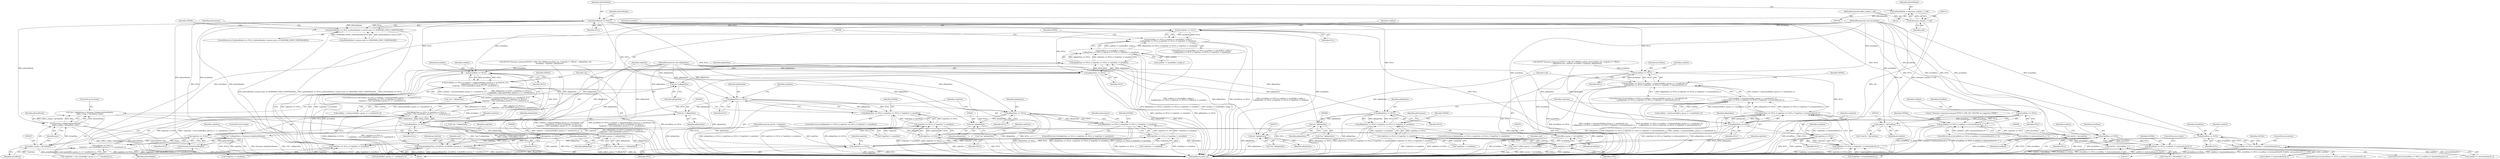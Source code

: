 digraph "0_Android_f490fc335772a9b14e78997486f4a572b0594c04@pointer" {
"1000109" [label="(Call,*pDwmModule = (downmix_module_t *) self)"];
"1000111" [label="(Call,(downmix_module_t *) self)"];
"1000101" [label="(MethodParameterIn,effect_handle_t self)"];
"1000117" [label="(Call,pDwmModule == NULL)"];
"1000116" [label="(Call,pDwmModule == NULL || pDwmModule->context.state == DOWNMIX_STATE_UNINITIALIZED)"];
"1000145" [label="(Call,pReplyData == NULL)"];
"1000144" [label="(Call,pReplyData == NULL || replySize == NULL || *replySize != sizeof(int))"];
"1000149" [label="(Call,replySize == NULL)"];
"1000148" [label="(Call,replySize == NULL || *replySize != sizeof(int))"];
"1000163" [label="(Call,(int *) pReplyData)"];
"1000166" [label="(Call,Downmix_Init(pDwmModule))"];
"1000161" [label="(Call,*(int *) pReplyData = Downmix_Init(pDwmModule))"];
"1000172" [label="(Call,pCmdData == NULL)"];
"1000171" [label="(Call,pCmdData == NULL || cmdSize != sizeof(effect_config_t)\n || pReplyData == NULL || replySize == NULL || *replySize != sizeof(int))"];
"1000181" [label="(Call,pReplyData == NULL)"];
"1000180" [label="(Call,pReplyData == NULL || replySize == NULL || *replySize != sizeof(int))"];
"1000175" [label="(Call,cmdSize != sizeof(effect_config_t)\n || pReplyData == NULL || replySize == NULL || *replySize != sizeof(int))"];
"1000185" [label="(Call,replySize == NULL)"];
"1000184" [label="(Call,replySize == NULL || *replySize != sizeof(int))"];
"1000199" [label="(Call,(int *) pReplyData)"];
"1000204" [label="(Call,(effect_config_t *)pCmdData)"];
"1000202" [label="(Call,Downmix_Configure(pDwmModule,\n (effect_config_t *)pCmdData, false))"];
"1000197" [label="(Call,*(int *) pReplyData = Downmix_Configure(pDwmModule,\n (effect_config_t *)pCmdData, false))"];
"1000223" [label="(Call,pCmdData == NULL)"];
"1000222" [label="(Call,pCmdData == NULL || cmdSize < (int)(sizeof(effect_param_t) + sizeof(int32_t)) ||\n                pReplyData == NULL || replySize == NULL ||\n *replySize < (int) sizeof(effect_param_t) + 2 * sizeof(int32_t))"];
"1000237" [label="(Call,pReplyData == NULL)"];
"1000236" [label="(Call,pReplyData == NULL || replySize == NULL ||\n *replySize < (int) sizeof(effect_param_t) + 2 * sizeof(int32_t))"];
"1000226" [label="(Call,cmdSize < (int)(sizeof(effect_param_t) + sizeof(int32_t)) ||\n                pReplyData == NULL || replySize == NULL ||\n *replySize < (int) sizeof(effect_param_t) + 2 * sizeof(int32_t))"];
"1000241" [label="(Call,replySize == NULL)"];
"1000240" [label="(Call,replySize == NULL ||\n *replySize < (int) sizeof(effect_param_t) + 2 * sizeof(int32_t))"];
"1000263" [label="(Call,(effect_param_t *) pReplyData)"];
"1000261" [label="(Call,*rep = (effect_param_t *) pReplyData)"];
"1000266" [label="(Call,memcpy(pReplyData, pCmdData, sizeof(effect_param_t) + sizeof(int32_t)))"];
"1000319" [label="(Call,pCmdData == NULL)"];
"1000318" [label="(Call,pCmdData == NULL || (cmdSize < (int)(sizeof(effect_param_t) + sizeof(int32_t)))\n || pReplyData == NULL || replySize == NULL || *replySize != (int)sizeof(int32_t))"];
"1000333" [label="(Call,pReplyData == NULL)"];
"1000332" [label="(Call,pReplyData == NULL || replySize == NULL || *replySize != (int)sizeof(int32_t))"];
"1000322" [label="(Call,(cmdSize < (int)(sizeof(effect_param_t) + sizeof(int32_t)))\n || pReplyData == NULL || replySize == NULL || *replySize != (int)sizeof(int32_t))"];
"1000337" [label="(Call,replySize == NULL)"];
"1000336" [label="(Call,replySize == NULL || *replySize != (int)sizeof(int32_t))"];
"1000373" [label="(Call,(int *)pReplyData)"];
"1000354" [label="(Call,(effect_param_t *) pCmdData)"];
"1000352" [label="(Call,*cmd = (effect_param_t *) pCmdData)"];
"1000405" [label="(Call,pReplyData == NULL)"];
"1000404" [label="(Call,pReplyData == NULL || replySize == NULL || *replySize != sizeof(int))"];
"1000409" [label="(Call,replySize == NULL)"];
"1000408" [label="(Call,replySize == NULL || *replySize != sizeof(int))"];
"1000440" [label="(Call,(int *)pReplyData)"];
"1000448" [label="(Call,pReplyData == NULL)"];
"1000447" [label="(Call,pReplyData == NULL || replySize == NULL || *replySize != sizeof(int))"];
"1000452" [label="(Call,replySize == NULL)"];
"1000451" [label="(Call,replySize == NULL || *replySize != sizeof(int))"];
"1000483" [label="(Call,(int *)pReplyData)"];
"1000491" [label="(Call,pCmdData == NULL)"];
"1000490" [label="(Call,pCmdData == NULL || cmdSize != (int)sizeof(uint32_t))"];
"1000509" [label="(Call,pCmdData == NULL)"];
"1000508" [label="(Call,pCmdData == NULL || cmdSize != (int)sizeof(uint32_t) * 2)"];
"1000533" [label="(Call,(uint32_t *)pCmdData)"];
"1000547" [label="(Call,(uint32_t *)pCmdData)"];
"1000546" [label="(Call,(uint32_t *)pCmdData + 1)"];
"1000562" [label="(Call,pCmdData == NULL)"];
"1000561" [label="(Call,pCmdData == NULL || cmdSize != (int)sizeof(uint32_t))"];
"1000334" [label="(Identifier,pReplyData)"];
"1000457" [label="(Identifier,replySize)"];
"1000246" [label="(Identifier,replySize)"];
"1000336" [label="(Call,replySize == NULL || *replySize != (int)sizeof(int32_t))"];
"1000119" [label="(Identifier,NULL)"];
"1000243" [label="(Identifier,NULL)"];
"1000454" [label="(Identifier,NULL)"];
"1000585" [label="(MethodReturn,static int)"];
"1000202" [label="(Call,Downmix_Configure(pDwmModule,\n (effect_config_t *)pCmdData, false))"];
"1000339" [label="(Identifier,NULL)"];
"1000160" [label="(Identifier,EINVAL)"];
"1000208" [label="(ControlStructure,break;)"];
"1000105" [label="(MethodParameterIn,uint32_t *replySize)"];
"1000533" [label="(Call,(uint32_t *)pCmdData)"];
"1000132" [label="(Identifier,pDownmixer)"];
"1000333" [label="(Call,pReplyData == NULL)"];
"1000167" [label="(Identifier,pDwmModule)"];
"1000201" [label="(Identifier,pReplyData)"];
"1000224" [label="(Identifier,pCmdData)"];
"1000263" [label="(Call,(effect_param_t *) pReplyData)"];
"1000324" [label="(Identifier,cmdSize)"];
"1000453" [label="(Identifier,replySize)"];
"1000448" [label="(Call,pReplyData == NULL)"];
"1000404" [label="(Call,pReplyData == NULL || replySize == NULL || *replySize != sizeof(int))"];
"1000174" [label="(Identifier,NULL)"];
"1000575" [label="(ControlStructure,break;)"];
"1000485" [label="(Identifier,pReplyData)"];
"1000332" [label="(Call,pReplyData == NULL || replySize == NULL || *replySize != (int)sizeof(int32_t))"];
"1000107" [label="(Block,)"];
"1000177" [label="(Identifier,cmdSize)"];
"1000225" [label="(Identifier,NULL)"];
"1000493" [label="(Identifier,NULL)"];
"1000342" [label="(Identifier,replySize)"];
"1000483" [label="(Call,(int *)pReplyData)"];
"1000338" [label="(Identifier,replySize)"];
"1000489" [label="(ControlStructure,if (pCmdData == NULL || cmdSize != (int)sizeof(uint32_t)))"];
"1000148" [label="(Call,replySize == NULL || *replySize != sizeof(int))"];
"1000154" [label="(Identifier,replySize)"];
"1000151" [label="(Identifier,NULL)"];
"1000491" [label="(Call,pCmdData == NULL)"];
"1000322" [label="(Call,(cmdSize < (int)(sizeof(effect_param_t) + sizeof(int32_t)))\n || pReplyData == NULL || replySize == NULL || *replySize != (int)sizeof(int32_t))"];
"1000269" [label="(Call,sizeof(effect_param_t) + sizeof(int32_t))"];
"1000118" [label="(Identifier,pDwmModule)"];
"1000149" [label="(Call,replySize == NULL)"];
"1000317" [label="(ControlStructure,if (pCmdData == NULL || (cmdSize < (int)(sizeof(effect_param_t) + sizeof(int32_t)))\n || pReplyData == NULL || replySize == NULL || *replySize != (int)sizeof(int32_t)))"];
"1000545" [label="(Call,*((uint32_t *)pCmdData + 1))"];
"1000172" [label="(Call,pCmdData == NULL)"];
"1000451" [label="(Call,replySize == NULL || *replySize != sizeof(int))"];
"1000467" [label="(Identifier,pDownmixer)"];
"1000120" [label="(Call,pDwmModule->context.state == DOWNMIX_STATE_UNINITIALIZED)"];
"1000115" [label="(ControlStructure,if (pDwmModule == NULL || pDwmModule->context.state == DOWNMIX_STATE_UNINITIALIZED))"];
"1000276" [label="(Identifier,rep)"];
"1000173" [label="(Identifier,pCmdData)"];
"1000450" [label="(Identifier,NULL)"];
"1000206" [label="(Identifier,pCmdData)"];
"1000226" [label="(Call,cmdSize < (int)(sizeof(effect_param_t) + sizeof(int32_t)) ||\n                pReplyData == NULL || replySize == NULL ||\n *replySize < (int) sizeof(effect_param_t) + 2 * sizeof(int32_t))"];
"1000186" [label="(Identifier,replySize)"];
"1000176" [label="(Call,cmdSize != sizeof(effect_config_t))"];
"1000110" [label="(Identifier,pDwmModule)"];
"1000352" [label="(Call,*cmd = (effect_param_t *) pCmdData)"];
"1000166" [label="(Call,Downmix_Init(pDwmModule))"];
"1000123" [label="(Identifier,pDwmModule)"];
"1000354" [label="(Call,(effect_param_t *) pCmdData)"];
"1000116" [label="(Call,pDwmModule == NULL || pDwmModule->context.state == DOWNMIX_STATE_UNINITIALIZED)"];
"1000549" [label="(Identifier,pCmdData)"];
"1000184" [label="(Call,replySize == NULL || *replySize != sizeof(int))"];
"1000507" [label="(ControlStructure,if (pCmdData == NULL || cmdSize != (int)sizeof(uint32_t) * 2))"];
"1000547" [label="(Call,(uint32_t *)pCmdData)"];
"1000109" [label="(Call,*pDwmModule = (downmix_module_t *) self)"];
"1000259" [label="(Identifier,EINVAL)"];
"1000318" [label="(Call,pCmdData == NULL || (cmdSize < (int)(sizeof(effect_param_t) + sizeof(int32_t)))\n || pReplyData == NULL || replySize == NULL || *replySize != (int)sizeof(int32_t))"];
"1000513" [label="(Identifier,cmdSize)"];
"1000197" [label="(Call,*(int *) pReplyData = Downmix_Configure(pDwmModule,\n (effect_config_t *)pCmdData, false))"];
"1000439" [label="(Call,*(int *)pReplyData)"];
"1000353" [label="(Identifier,cmd)"];
"1000335" [label="(Identifier,NULL)"];
"1000350" [label="(Identifier,EINVAL)"];
"1000183" [label="(Identifier,NULL)"];
"1000267" [label="(Identifier,pReplyData)"];
"1000130" [label="(Identifier,EINVAL)"];
"1000111" [label="(Call,(downmix_module_t *) self)"];
"1000113" [label="(Identifier,self)"];
"1000440" [label="(Call,(int *)pReplyData)"];
"1000310" [label="(Call,ALOGV(\"Downmix_Command EFFECT_CMD_SET_PARAM cmdSize %d pCmdData %p, *replySize %\" PRIu32\n \", pReplyData %p\", cmdSize, pCmdData, *replySize, pReplyData))"];
"1000494" [label="(Call,cmdSize != (int)sizeof(uint32_t))"];
"1000512" [label="(Call,cmdSize != (int)sizeof(uint32_t) * 2)"];
"1000463" [label="(Identifier,EINVAL)"];
"1000165" [label="(Identifier,pReplyData)"];
"1000323" [label="(Call,cmdSize < (int)(sizeof(effect_param_t) + sizeof(int32_t)))"];
"1000320" [label="(Identifier,pCmdData)"];
"1000412" [label="(Call,*replySize != sizeof(int))"];
"1000244" [label="(Call,*replySize < (int) sizeof(effect_param_t) + 2 * sizeof(int32_t))"];
"1000162" [label="(Call,*(int *) pReplyData)"];
"1000266" [label="(Call,memcpy(pReplyData, pCmdData, sizeof(effect_param_t) + sizeof(int32_t)))"];
"1000550" [label="(Literal,1)"];
"1000420" [label="(Identifier,EINVAL)"];
"1000504" [label="(ControlStructure,break;)"];
"1000171" [label="(Call,pCmdData == NULL || cmdSize != sizeof(effect_config_t)\n || pReplyData == NULL || replySize == NULL || *replySize != sizeof(int))"];
"1000144" [label="(Call,pReplyData == NULL || replySize == NULL || *replySize != sizeof(int))"];
"1000240" [label="(Call,replySize == NULL ||\n *replySize < (int) sizeof(effect_param_t) + 2 * sizeof(int32_t))"];
"1000237" [label="(Call,pReplyData == NULL)"];
"1000414" [label="(Identifier,replySize)"];
"1000446" [label="(ControlStructure,if (pReplyData == NULL || replySize == NULL || *replySize != sizeof(int)))"];
"1000147" [label="(Identifier,NULL)"];
"1000117" [label="(Call,pDwmModule == NULL)"];
"1000141" [label="(Block,)"];
"1000503" [label="(Identifier,EINVAL)"];
"1000525" [label="(Literal,\"Downmix_Command command EFFECT_CMD_SET_VOLUME not supported, FIXME\")"];
"1000215" [label="(Call,ALOGV(\"Downmix_Command EFFECT_CMD_GET_PARAM pCmdData %p, *replySize %\" PRIu32 \", pReplyData: %p\",\n                pCmdData, *replySize, pReplyData))"];
"1000150" [label="(Identifier,replySize)"];
"1000242" [label="(Identifier,replySize)"];
"1000168" [label="(ControlStructure,break;)"];
"1000222" [label="(Call,pCmdData == NULL || cmdSize < (int)(sizeof(effect_param_t) + sizeof(int32_t)) ||\n                pReplyData == NULL || replySize == NULL ||\n *replySize < (int) sizeof(effect_param_t) + 2 * sizeof(int32_t))"];
"1000373" [label="(Call,(int *)pReplyData)"];
"1000340" [label="(Call,*replySize != (int)sizeof(int32_t))"];
"1000560" [label="(ControlStructure,if (pCmdData == NULL || cmdSize != (int)sizeof(uint32_t)))"];
"1000187" [label="(Identifier,NULL)"];
"1000227" [label="(Call,cmdSize < (int)(sizeof(effect_param_t) + sizeof(int32_t)))"];
"1000190" [label="(Identifier,replySize)"];
"1000372" [label="(Call,*(int *)pReplyData)"];
"1000319" [label="(Call,pCmdData == NULL)"];
"1000152" [label="(Call,*replySize != sizeof(int))"];
"1000492" [label="(Identifier,pCmdData)"];
"1000204" [label="(Call,(effect_config_t *)pCmdData)"];
"1000535" [label="(Identifier,pCmdData)"];
"1000452" [label="(Call,replySize == NULL)"];
"1000561" [label="(Call,pCmdData == NULL || cmdSize != (int)sizeof(uint32_t))"];
"1000360" [label="(Identifier,cmd)"];
"1000239" [label="(Identifier,NULL)"];
"1000409" [label="(Call,replySize == NULL)"];
"1000221" [label="(ControlStructure,if (pCmdData == NULL || cmdSize < (int)(sizeof(effect_param_t) + sizeof(int32_t)) ||\n                pReplyData == NULL || replySize == NULL ||\n *replySize < (int) sizeof(effect_param_t) + 2 * sizeof(int32_t)))"];
"1000145" [label="(Call,pReplyData == NULL)"];
"1000424" [label="(Identifier,pDownmixer)"];
"1000403" [label="(ControlStructure,if (pReplyData == NULL || replySize == NULL || *replySize != sizeof(int)))"];
"1000199" [label="(Call,(int *) pReplyData)"];
"1000406" [label="(Identifier,pReplyData)"];
"1000170" [label="(ControlStructure,if (pCmdData == NULL || cmdSize != sizeof(effect_config_t)\n || pReplyData == NULL || replySize == NULL || *replySize != sizeof(int)))"];
"1000175" [label="(Call,cmdSize != sizeof(effect_config_t)\n || pReplyData == NULL || replySize == NULL || *replySize != sizeof(int))"];
"1000321" [label="(Identifier,NULL)"];
"1000562" [label="(Call,pCmdData == NULL)"];
"1000161" [label="(Call,*(int *) pReplyData = Downmix_Init(pDwmModule))"];
"1000482" [label="(Call,*(int *)pReplyData)"];
"1000207" [label="(Identifier,false)"];
"1000510" [label="(Identifier,pCmdData)"];
"1000163" [label="(Call,(int *) pReplyData)"];
"1000265" [label="(Identifier,pReplyData)"];
"1000495" [label="(Identifier,cmdSize)"];
"1000447" [label="(Call,pReplyData == NULL || replySize == NULL || *replySize != sizeof(int))"];
"1000455" [label="(Call,*replySize != sizeof(int))"];
"1000509" [label="(Call,pCmdData == NULL)"];
"1000268" [label="(Identifier,pCmdData)"];
"1000563" [label="(Identifier,pCmdData)"];
"1000532" [label="(Call,*(uint32_t *)pCmdData)"];
"1000408" [label="(Call,replySize == NULL || *replySize != sizeof(int))"];
"1000106" [label="(MethodParameterIn,void *pReplyData)"];
"1000546" [label="(Call,(uint32_t *)pCmdData + 1)"];
"1000203" [label="(Identifier,pDwmModule)"];
"1000356" [label="(Identifier,pCmdData)"];
"1000511" [label="(Identifier,NULL)"];
"1000262" [label="(Identifier,rep)"];
"1000143" [label="(ControlStructure,if (pReplyData == NULL || replySize == NULL || *replySize != sizeof(int)))"];
"1000180" [label="(Call,pReplyData == NULL || replySize == NULL || *replySize != sizeof(int))"];
"1000566" [label="(Identifier,cmdSize)"];
"1000104" [label="(MethodParameterIn,void *pCmdData)"];
"1000411" [label="(Identifier,NULL)"];
"1000565" [label="(Call,cmdSize != (int)sizeof(uint32_t))"];
"1000241" [label="(Call,replySize == NULL)"];
"1000564" [label="(Identifier,NULL)"];
"1000574" [label="(Identifier,EINVAL)"];
"1000185" [label="(Call,replySize == NULL)"];
"1000442" [label="(Identifier,pReplyData)"];
"1000410" [label="(Identifier,replySize)"];
"1000236" [label="(Call,pReplyData == NULL || replySize == NULL ||\n *replySize < (int) sizeof(effect_param_t) + 2 * sizeof(int32_t))"];
"1000181" [label="(Call,pReplyData == NULL)"];
"1000198" [label="(Call,*(int *) pReplyData)"];
"1000407" [label="(Identifier,NULL)"];
"1000490" [label="(Call,pCmdData == NULL || cmdSize != (int)sizeof(uint32_t))"];
"1000523" [label="(Identifier,EINVAL)"];
"1000228" [label="(Identifier,cmdSize)"];
"1000188" [label="(Call,*replySize != sizeof(int))"];
"1000196" [label="(Identifier,EINVAL)"];
"1000223" [label="(Call,pCmdData == NULL)"];
"1000375" [label="(Identifier,pReplyData)"];
"1000405" [label="(Call,pReplyData == NULL)"];
"1000238" [label="(Identifier,pReplyData)"];
"1000261" [label="(Call,*rep = (effect_param_t *) pReplyData)"];
"1000449" [label="(Identifier,pReplyData)"];
"1000182" [label="(Identifier,pReplyData)"];
"1000508" [label="(Call,pCmdData == NULL || cmdSize != (int)sizeof(uint32_t) * 2)"];
"1000146" [label="(Identifier,pReplyData)"];
"1000101" [label="(MethodParameterIn,effect_handle_t self)"];
"1000337" [label="(Call,replySize == NULL)"];
"1000109" -> "1000107"  [label="AST: "];
"1000109" -> "1000111"  [label="CFG: "];
"1000110" -> "1000109"  [label="AST: "];
"1000111" -> "1000109"  [label="AST: "];
"1000118" -> "1000109"  [label="CFG: "];
"1000109" -> "1000585"  [label="DDG: (downmix_module_t *) self"];
"1000111" -> "1000109"  [label="DDG: self"];
"1000109" -> "1000117"  [label="DDG: pDwmModule"];
"1000111" -> "1000113"  [label="CFG: "];
"1000112" -> "1000111"  [label="AST: "];
"1000113" -> "1000111"  [label="AST: "];
"1000111" -> "1000585"  [label="DDG: self"];
"1000101" -> "1000111"  [label="DDG: self"];
"1000101" -> "1000100"  [label="AST: "];
"1000101" -> "1000585"  [label="DDG: self"];
"1000117" -> "1000116"  [label="AST: "];
"1000117" -> "1000119"  [label="CFG: "];
"1000118" -> "1000117"  [label="AST: "];
"1000119" -> "1000117"  [label="AST: "];
"1000123" -> "1000117"  [label="CFG: "];
"1000116" -> "1000117"  [label="CFG: "];
"1000117" -> "1000585"  [label="DDG: pDwmModule"];
"1000117" -> "1000585"  [label="DDG: NULL"];
"1000117" -> "1000116"  [label="DDG: pDwmModule"];
"1000117" -> "1000116"  [label="DDG: NULL"];
"1000117" -> "1000145"  [label="DDG: NULL"];
"1000117" -> "1000166"  [label="DDG: pDwmModule"];
"1000117" -> "1000172"  [label="DDG: NULL"];
"1000117" -> "1000202"  [label="DDG: pDwmModule"];
"1000117" -> "1000223"  [label="DDG: NULL"];
"1000117" -> "1000319"  [label="DDG: NULL"];
"1000117" -> "1000405"  [label="DDG: NULL"];
"1000117" -> "1000448"  [label="DDG: NULL"];
"1000117" -> "1000491"  [label="DDG: NULL"];
"1000117" -> "1000509"  [label="DDG: NULL"];
"1000117" -> "1000562"  [label="DDG: NULL"];
"1000116" -> "1000115"  [label="AST: "];
"1000116" -> "1000120"  [label="CFG: "];
"1000120" -> "1000116"  [label="AST: "];
"1000130" -> "1000116"  [label="CFG: "];
"1000132" -> "1000116"  [label="CFG: "];
"1000116" -> "1000585"  [label="DDG: pDwmModule == NULL"];
"1000116" -> "1000585"  [label="DDG: pDwmModule->context.state == DOWNMIX_STATE_UNINITIALIZED"];
"1000116" -> "1000585"  [label="DDG: pDwmModule == NULL || pDwmModule->context.state == DOWNMIX_STATE_UNINITIALIZED"];
"1000120" -> "1000116"  [label="DDG: pDwmModule->context.state"];
"1000120" -> "1000116"  [label="DDG: DOWNMIX_STATE_UNINITIALIZED"];
"1000145" -> "1000144"  [label="AST: "];
"1000145" -> "1000147"  [label="CFG: "];
"1000146" -> "1000145"  [label="AST: "];
"1000147" -> "1000145"  [label="AST: "];
"1000150" -> "1000145"  [label="CFG: "];
"1000144" -> "1000145"  [label="CFG: "];
"1000145" -> "1000585"  [label="DDG: pReplyData"];
"1000145" -> "1000585"  [label="DDG: NULL"];
"1000145" -> "1000144"  [label="DDG: pReplyData"];
"1000145" -> "1000144"  [label="DDG: NULL"];
"1000106" -> "1000145"  [label="DDG: pReplyData"];
"1000145" -> "1000149"  [label="DDG: NULL"];
"1000145" -> "1000163"  [label="DDG: pReplyData"];
"1000144" -> "1000143"  [label="AST: "];
"1000144" -> "1000148"  [label="CFG: "];
"1000148" -> "1000144"  [label="AST: "];
"1000160" -> "1000144"  [label="CFG: "];
"1000164" -> "1000144"  [label="CFG: "];
"1000144" -> "1000585"  [label="DDG: pReplyData == NULL || replySize == NULL || *replySize != sizeof(int)"];
"1000144" -> "1000585"  [label="DDG: replySize == NULL || *replySize != sizeof(int)"];
"1000144" -> "1000585"  [label="DDG: pReplyData == NULL"];
"1000148" -> "1000144"  [label="DDG: replySize == NULL"];
"1000148" -> "1000144"  [label="DDG: *replySize != sizeof(int)"];
"1000149" -> "1000148"  [label="AST: "];
"1000149" -> "1000151"  [label="CFG: "];
"1000150" -> "1000149"  [label="AST: "];
"1000151" -> "1000149"  [label="AST: "];
"1000154" -> "1000149"  [label="CFG: "];
"1000148" -> "1000149"  [label="CFG: "];
"1000149" -> "1000585"  [label="DDG: NULL"];
"1000149" -> "1000585"  [label="DDG: replySize"];
"1000149" -> "1000148"  [label="DDG: replySize"];
"1000149" -> "1000148"  [label="DDG: NULL"];
"1000105" -> "1000149"  [label="DDG: replySize"];
"1000148" -> "1000152"  [label="CFG: "];
"1000152" -> "1000148"  [label="AST: "];
"1000148" -> "1000585"  [label="DDG: *replySize != sizeof(int)"];
"1000148" -> "1000585"  [label="DDG: replySize == NULL"];
"1000152" -> "1000148"  [label="DDG: *replySize"];
"1000163" -> "1000162"  [label="AST: "];
"1000163" -> "1000165"  [label="CFG: "];
"1000164" -> "1000163"  [label="AST: "];
"1000165" -> "1000163"  [label="AST: "];
"1000162" -> "1000163"  [label="CFG: "];
"1000163" -> "1000585"  [label="DDG: pReplyData"];
"1000106" -> "1000163"  [label="DDG: pReplyData"];
"1000166" -> "1000161"  [label="AST: "];
"1000166" -> "1000167"  [label="CFG: "];
"1000167" -> "1000166"  [label="AST: "];
"1000161" -> "1000166"  [label="CFG: "];
"1000166" -> "1000585"  [label="DDG: pDwmModule"];
"1000166" -> "1000161"  [label="DDG: pDwmModule"];
"1000161" -> "1000141"  [label="AST: "];
"1000162" -> "1000161"  [label="AST: "];
"1000168" -> "1000161"  [label="CFG: "];
"1000161" -> "1000585"  [label="DDG: Downmix_Init(pDwmModule)"];
"1000161" -> "1000585"  [label="DDG: *(int *) pReplyData"];
"1000172" -> "1000171"  [label="AST: "];
"1000172" -> "1000174"  [label="CFG: "];
"1000173" -> "1000172"  [label="AST: "];
"1000174" -> "1000172"  [label="AST: "];
"1000177" -> "1000172"  [label="CFG: "];
"1000171" -> "1000172"  [label="CFG: "];
"1000172" -> "1000585"  [label="DDG: pCmdData"];
"1000172" -> "1000585"  [label="DDG: NULL"];
"1000172" -> "1000171"  [label="DDG: pCmdData"];
"1000172" -> "1000171"  [label="DDG: NULL"];
"1000104" -> "1000172"  [label="DDG: pCmdData"];
"1000172" -> "1000181"  [label="DDG: NULL"];
"1000172" -> "1000204"  [label="DDG: pCmdData"];
"1000171" -> "1000170"  [label="AST: "];
"1000171" -> "1000175"  [label="CFG: "];
"1000175" -> "1000171"  [label="AST: "];
"1000196" -> "1000171"  [label="CFG: "];
"1000200" -> "1000171"  [label="CFG: "];
"1000171" -> "1000585"  [label="DDG: pCmdData == NULL"];
"1000171" -> "1000585"  [label="DDG: pCmdData == NULL || cmdSize != sizeof(effect_config_t)\n || pReplyData == NULL || replySize == NULL || *replySize != sizeof(int)"];
"1000171" -> "1000585"  [label="DDG: cmdSize != sizeof(effect_config_t)\n || pReplyData == NULL || replySize == NULL || *replySize != sizeof(int)"];
"1000175" -> "1000171"  [label="DDG: cmdSize != sizeof(effect_config_t)"];
"1000175" -> "1000171"  [label="DDG: pReplyData == NULL || replySize == NULL || *replySize != sizeof(int)"];
"1000181" -> "1000180"  [label="AST: "];
"1000181" -> "1000183"  [label="CFG: "];
"1000182" -> "1000181"  [label="AST: "];
"1000183" -> "1000181"  [label="AST: "];
"1000186" -> "1000181"  [label="CFG: "];
"1000180" -> "1000181"  [label="CFG: "];
"1000181" -> "1000585"  [label="DDG: pReplyData"];
"1000181" -> "1000585"  [label="DDG: NULL"];
"1000181" -> "1000180"  [label="DDG: pReplyData"];
"1000181" -> "1000180"  [label="DDG: NULL"];
"1000106" -> "1000181"  [label="DDG: pReplyData"];
"1000181" -> "1000185"  [label="DDG: NULL"];
"1000181" -> "1000199"  [label="DDG: pReplyData"];
"1000180" -> "1000175"  [label="AST: "];
"1000180" -> "1000184"  [label="CFG: "];
"1000184" -> "1000180"  [label="AST: "];
"1000175" -> "1000180"  [label="CFG: "];
"1000180" -> "1000585"  [label="DDG: replySize == NULL || *replySize != sizeof(int)"];
"1000180" -> "1000585"  [label="DDG: pReplyData == NULL"];
"1000180" -> "1000175"  [label="DDG: pReplyData == NULL"];
"1000180" -> "1000175"  [label="DDG: replySize == NULL || *replySize != sizeof(int)"];
"1000184" -> "1000180"  [label="DDG: replySize == NULL"];
"1000184" -> "1000180"  [label="DDG: *replySize != sizeof(int)"];
"1000175" -> "1000176"  [label="CFG: "];
"1000176" -> "1000175"  [label="AST: "];
"1000175" -> "1000585"  [label="DDG: pReplyData == NULL || replySize == NULL || *replySize != sizeof(int)"];
"1000175" -> "1000585"  [label="DDG: cmdSize != sizeof(effect_config_t)"];
"1000176" -> "1000175"  [label="DDG: cmdSize"];
"1000185" -> "1000184"  [label="AST: "];
"1000185" -> "1000187"  [label="CFG: "];
"1000186" -> "1000185"  [label="AST: "];
"1000187" -> "1000185"  [label="AST: "];
"1000190" -> "1000185"  [label="CFG: "];
"1000184" -> "1000185"  [label="CFG: "];
"1000185" -> "1000585"  [label="DDG: replySize"];
"1000185" -> "1000585"  [label="DDG: NULL"];
"1000185" -> "1000184"  [label="DDG: replySize"];
"1000185" -> "1000184"  [label="DDG: NULL"];
"1000105" -> "1000185"  [label="DDG: replySize"];
"1000184" -> "1000188"  [label="CFG: "];
"1000188" -> "1000184"  [label="AST: "];
"1000184" -> "1000585"  [label="DDG: *replySize != sizeof(int)"];
"1000184" -> "1000585"  [label="DDG: replySize == NULL"];
"1000188" -> "1000184"  [label="DDG: *replySize"];
"1000199" -> "1000198"  [label="AST: "];
"1000199" -> "1000201"  [label="CFG: "];
"1000200" -> "1000199"  [label="AST: "];
"1000201" -> "1000199"  [label="AST: "];
"1000198" -> "1000199"  [label="CFG: "];
"1000199" -> "1000585"  [label="DDG: pReplyData"];
"1000106" -> "1000199"  [label="DDG: pReplyData"];
"1000204" -> "1000202"  [label="AST: "];
"1000204" -> "1000206"  [label="CFG: "];
"1000205" -> "1000204"  [label="AST: "];
"1000206" -> "1000204"  [label="AST: "];
"1000207" -> "1000204"  [label="CFG: "];
"1000204" -> "1000585"  [label="DDG: pCmdData"];
"1000204" -> "1000202"  [label="DDG: pCmdData"];
"1000104" -> "1000204"  [label="DDG: pCmdData"];
"1000202" -> "1000197"  [label="AST: "];
"1000202" -> "1000207"  [label="CFG: "];
"1000203" -> "1000202"  [label="AST: "];
"1000207" -> "1000202"  [label="AST: "];
"1000197" -> "1000202"  [label="CFG: "];
"1000202" -> "1000585"  [label="DDG: pDwmModule"];
"1000202" -> "1000585"  [label="DDG: false"];
"1000202" -> "1000585"  [label="DDG: (effect_config_t *)pCmdData"];
"1000202" -> "1000197"  [label="DDG: pDwmModule"];
"1000202" -> "1000197"  [label="DDG: (effect_config_t *)pCmdData"];
"1000202" -> "1000197"  [label="DDG: false"];
"1000197" -> "1000141"  [label="AST: "];
"1000198" -> "1000197"  [label="AST: "];
"1000208" -> "1000197"  [label="CFG: "];
"1000197" -> "1000585"  [label="DDG: *(int *) pReplyData"];
"1000197" -> "1000585"  [label="DDG: Downmix_Configure(pDwmModule,\n (effect_config_t *)pCmdData, false)"];
"1000223" -> "1000222"  [label="AST: "];
"1000223" -> "1000225"  [label="CFG: "];
"1000224" -> "1000223"  [label="AST: "];
"1000225" -> "1000223"  [label="AST: "];
"1000228" -> "1000223"  [label="CFG: "];
"1000222" -> "1000223"  [label="CFG: "];
"1000223" -> "1000585"  [label="DDG: NULL"];
"1000223" -> "1000585"  [label="DDG: pCmdData"];
"1000223" -> "1000222"  [label="DDG: pCmdData"];
"1000223" -> "1000222"  [label="DDG: NULL"];
"1000215" -> "1000223"  [label="DDG: pCmdData"];
"1000104" -> "1000223"  [label="DDG: pCmdData"];
"1000223" -> "1000237"  [label="DDG: NULL"];
"1000223" -> "1000266"  [label="DDG: pCmdData"];
"1000222" -> "1000221"  [label="AST: "];
"1000222" -> "1000226"  [label="CFG: "];
"1000226" -> "1000222"  [label="AST: "];
"1000259" -> "1000222"  [label="CFG: "];
"1000262" -> "1000222"  [label="CFG: "];
"1000222" -> "1000585"  [label="DDG: pCmdData == NULL"];
"1000222" -> "1000585"  [label="DDG: cmdSize < (int)(sizeof(effect_param_t) + sizeof(int32_t)) ||\n                pReplyData == NULL || replySize == NULL ||\n *replySize < (int) sizeof(effect_param_t) + 2 * sizeof(int32_t)"];
"1000222" -> "1000585"  [label="DDG: pCmdData == NULL || cmdSize < (int)(sizeof(effect_param_t) + sizeof(int32_t)) ||\n                pReplyData == NULL || replySize == NULL ||\n *replySize < (int) sizeof(effect_param_t) + 2 * sizeof(int32_t)"];
"1000226" -> "1000222"  [label="DDG: cmdSize < (int)(sizeof(effect_param_t) + sizeof(int32_t))"];
"1000226" -> "1000222"  [label="DDG: pReplyData == NULL || replySize == NULL ||\n *replySize < (int) sizeof(effect_param_t) + 2 * sizeof(int32_t)"];
"1000237" -> "1000236"  [label="AST: "];
"1000237" -> "1000239"  [label="CFG: "];
"1000238" -> "1000237"  [label="AST: "];
"1000239" -> "1000237"  [label="AST: "];
"1000242" -> "1000237"  [label="CFG: "];
"1000236" -> "1000237"  [label="CFG: "];
"1000237" -> "1000585"  [label="DDG: NULL"];
"1000237" -> "1000585"  [label="DDG: pReplyData"];
"1000237" -> "1000236"  [label="DDG: pReplyData"];
"1000237" -> "1000236"  [label="DDG: NULL"];
"1000215" -> "1000237"  [label="DDG: pReplyData"];
"1000106" -> "1000237"  [label="DDG: pReplyData"];
"1000237" -> "1000241"  [label="DDG: NULL"];
"1000237" -> "1000263"  [label="DDG: pReplyData"];
"1000236" -> "1000226"  [label="AST: "];
"1000236" -> "1000240"  [label="CFG: "];
"1000240" -> "1000236"  [label="AST: "];
"1000226" -> "1000236"  [label="CFG: "];
"1000236" -> "1000585"  [label="DDG: pReplyData == NULL"];
"1000236" -> "1000585"  [label="DDG: replySize == NULL ||\n *replySize < (int) sizeof(effect_param_t) + 2 * sizeof(int32_t)"];
"1000236" -> "1000226"  [label="DDG: pReplyData == NULL"];
"1000236" -> "1000226"  [label="DDG: replySize == NULL ||\n *replySize < (int) sizeof(effect_param_t) + 2 * sizeof(int32_t)"];
"1000240" -> "1000236"  [label="DDG: replySize == NULL"];
"1000240" -> "1000236"  [label="DDG: *replySize < (int) sizeof(effect_param_t) + 2 * sizeof(int32_t)"];
"1000226" -> "1000227"  [label="CFG: "];
"1000227" -> "1000226"  [label="AST: "];
"1000226" -> "1000585"  [label="DDG: cmdSize < (int)(sizeof(effect_param_t) + sizeof(int32_t))"];
"1000226" -> "1000585"  [label="DDG: pReplyData == NULL || replySize == NULL ||\n *replySize < (int) sizeof(effect_param_t) + 2 * sizeof(int32_t)"];
"1000227" -> "1000226"  [label="DDG: cmdSize"];
"1000227" -> "1000226"  [label="DDG: (int)(sizeof(effect_param_t) + sizeof(int32_t))"];
"1000241" -> "1000240"  [label="AST: "];
"1000241" -> "1000243"  [label="CFG: "];
"1000242" -> "1000241"  [label="AST: "];
"1000243" -> "1000241"  [label="AST: "];
"1000246" -> "1000241"  [label="CFG: "];
"1000240" -> "1000241"  [label="CFG: "];
"1000241" -> "1000585"  [label="DDG: replySize"];
"1000241" -> "1000585"  [label="DDG: NULL"];
"1000241" -> "1000240"  [label="DDG: replySize"];
"1000241" -> "1000240"  [label="DDG: NULL"];
"1000105" -> "1000241"  [label="DDG: replySize"];
"1000240" -> "1000244"  [label="CFG: "];
"1000244" -> "1000240"  [label="AST: "];
"1000240" -> "1000585"  [label="DDG: *replySize < (int) sizeof(effect_param_t) + 2 * sizeof(int32_t)"];
"1000240" -> "1000585"  [label="DDG: replySize == NULL"];
"1000244" -> "1000240"  [label="DDG: *replySize"];
"1000244" -> "1000240"  [label="DDG: (int) sizeof(effect_param_t) + 2 * sizeof(int32_t)"];
"1000263" -> "1000261"  [label="AST: "];
"1000263" -> "1000265"  [label="CFG: "];
"1000264" -> "1000263"  [label="AST: "];
"1000265" -> "1000263"  [label="AST: "];
"1000261" -> "1000263"  [label="CFG: "];
"1000263" -> "1000261"  [label="DDG: pReplyData"];
"1000215" -> "1000263"  [label="DDG: pReplyData"];
"1000106" -> "1000263"  [label="DDG: pReplyData"];
"1000263" -> "1000266"  [label="DDG: pReplyData"];
"1000261" -> "1000141"  [label="AST: "];
"1000262" -> "1000261"  [label="AST: "];
"1000267" -> "1000261"  [label="CFG: "];
"1000261" -> "1000585"  [label="DDG: (effect_param_t *) pReplyData"];
"1000261" -> "1000585"  [label="DDG: rep"];
"1000266" -> "1000141"  [label="AST: "];
"1000266" -> "1000269"  [label="CFG: "];
"1000267" -> "1000266"  [label="AST: "];
"1000268" -> "1000266"  [label="AST: "];
"1000269" -> "1000266"  [label="AST: "];
"1000276" -> "1000266"  [label="CFG: "];
"1000266" -> "1000585"  [label="DDG: sizeof(effect_param_t) + sizeof(int32_t)"];
"1000266" -> "1000585"  [label="DDG: pReplyData"];
"1000266" -> "1000585"  [label="DDG: pCmdData"];
"1000266" -> "1000585"  [label="DDG: memcpy(pReplyData, pCmdData, sizeof(effect_param_t) + sizeof(int32_t))"];
"1000106" -> "1000266"  [label="DDG: pReplyData"];
"1000104" -> "1000266"  [label="DDG: pCmdData"];
"1000319" -> "1000318"  [label="AST: "];
"1000319" -> "1000321"  [label="CFG: "];
"1000320" -> "1000319"  [label="AST: "];
"1000321" -> "1000319"  [label="AST: "];
"1000324" -> "1000319"  [label="CFG: "];
"1000318" -> "1000319"  [label="CFG: "];
"1000319" -> "1000585"  [label="DDG: NULL"];
"1000319" -> "1000585"  [label="DDG: pCmdData"];
"1000319" -> "1000318"  [label="DDG: pCmdData"];
"1000319" -> "1000318"  [label="DDG: NULL"];
"1000310" -> "1000319"  [label="DDG: pCmdData"];
"1000104" -> "1000319"  [label="DDG: pCmdData"];
"1000319" -> "1000333"  [label="DDG: NULL"];
"1000319" -> "1000354"  [label="DDG: pCmdData"];
"1000318" -> "1000317"  [label="AST: "];
"1000318" -> "1000322"  [label="CFG: "];
"1000322" -> "1000318"  [label="AST: "];
"1000350" -> "1000318"  [label="CFG: "];
"1000353" -> "1000318"  [label="CFG: "];
"1000318" -> "1000585"  [label="DDG: pCmdData == NULL || (cmdSize < (int)(sizeof(effect_param_t) + sizeof(int32_t)))\n || pReplyData == NULL || replySize == NULL || *replySize != (int)sizeof(int32_t)"];
"1000318" -> "1000585"  [label="DDG: pCmdData == NULL"];
"1000318" -> "1000585"  [label="DDG: (cmdSize < (int)(sizeof(effect_param_t) + sizeof(int32_t)))\n || pReplyData == NULL || replySize == NULL || *replySize != (int)sizeof(int32_t)"];
"1000322" -> "1000318"  [label="DDG: cmdSize < (int)(sizeof(effect_param_t) + sizeof(int32_t))"];
"1000322" -> "1000318"  [label="DDG: pReplyData == NULL || replySize == NULL || *replySize != (int)sizeof(int32_t)"];
"1000333" -> "1000332"  [label="AST: "];
"1000333" -> "1000335"  [label="CFG: "];
"1000334" -> "1000333"  [label="AST: "];
"1000335" -> "1000333"  [label="AST: "];
"1000338" -> "1000333"  [label="CFG: "];
"1000332" -> "1000333"  [label="CFG: "];
"1000333" -> "1000585"  [label="DDG: pReplyData"];
"1000333" -> "1000585"  [label="DDG: NULL"];
"1000333" -> "1000332"  [label="DDG: pReplyData"];
"1000333" -> "1000332"  [label="DDG: NULL"];
"1000310" -> "1000333"  [label="DDG: pReplyData"];
"1000106" -> "1000333"  [label="DDG: pReplyData"];
"1000333" -> "1000337"  [label="DDG: NULL"];
"1000333" -> "1000373"  [label="DDG: pReplyData"];
"1000332" -> "1000322"  [label="AST: "];
"1000332" -> "1000336"  [label="CFG: "];
"1000336" -> "1000332"  [label="AST: "];
"1000322" -> "1000332"  [label="CFG: "];
"1000332" -> "1000585"  [label="DDG: replySize == NULL || *replySize != (int)sizeof(int32_t)"];
"1000332" -> "1000585"  [label="DDG: pReplyData == NULL"];
"1000332" -> "1000322"  [label="DDG: pReplyData == NULL"];
"1000332" -> "1000322"  [label="DDG: replySize == NULL || *replySize != (int)sizeof(int32_t)"];
"1000336" -> "1000332"  [label="DDG: replySize == NULL"];
"1000336" -> "1000332"  [label="DDG: *replySize != (int)sizeof(int32_t)"];
"1000322" -> "1000323"  [label="CFG: "];
"1000323" -> "1000322"  [label="AST: "];
"1000322" -> "1000585"  [label="DDG: pReplyData == NULL || replySize == NULL || *replySize != (int)sizeof(int32_t)"];
"1000322" -> "1000585"  [label="DDG: cmdSize < (int)(sizeof(effect_param_t) + sizeof(int32_t))"];
"1000323" -> "1000322"  [label="DDG: cmdSize"];
"1000323" -> "1000322"  [label="DDG: (int)(sizeof(effect_param_t) + sizeof(int32_t))"];
"1000337" -> "1000336"  [label="AST: "];
"1000337" -> "1000339"  [label="CFG: "];
"1000338" -> "1000337"  [label="AST: "];
"1000339" -> "1000337"  [label="AST: "];
"1000342" -> "1000337"  [label="CFG: "];
"1000336" -> "1000337"  [label="CFG: "];
"1000337" -> "1000585"  [label="DDG: NULL"];
"1000337" -> "1000585"  [label="DDG: replySize"];
"1000337" -> "1000336"  [label="DDG: replySize"];
"1000337" -> "1000336"  [label="DDG: NULL"];
"1000105" -> "1000337"  [label="DDG: replySize"];
"1000336" -> "1000340"  [label="CFG: "];
"1000340" -> "1000336"  [label="AST: "];
"1000336" -> "1000585"  [label="DDG: *replySize != (int)sizeof(int32_t)"];
"1000336" -> "1000585"  [label="DDG: replySize == NULL"];
"1000340" -> "1000336"  [label="DDG: *replySize"];
"1000340" -> "1000336"  [label="DDG: (int)sizeof(int32_t)"];
"1000373" -> "1000372"  [label="AST: "];
"1000373" -> "1000375"  [label="CFG: "];
"1000374" -> "1000373"  [label="AST: "];
"1000375" -> "1000373"  [label="AST: "];
"1000372" -> "1000373"  [label="CFG: "];
"1000373" -> "1000585"  [label="DDG: pReplyData"];
"1000310" -> "1000373"  [label="DDG: pReplyData"];
"1000106" -> "1000373"  [label="DDG: pReplyData"];
"1000354" -> "1000352"  [label="AST: "];
"1000354" -> "1000356"  [label="CFG: "];
"1000355" -> "1000354"  [label="AST: "];
"1000356" -> "1000354"  [label="AST: "];
"1000352" -> "1000354"  [label="CFG: "];
"1000354" -> "1000585"  [label="DDG: pCmdData"];
"1000354" -> "1000352"  [label="DDG: pCmdData"];
"1000104" -> "1000354"  [label="DDG: pCmdData"];
"1000352" -> "1000141"  [label="AST: "];
"1000353" -> "1000352"  [label="AST: "];
"1000360" -> "1000352"  [label="CFG: "];
"1000352" -> "1000585"  [label="DDG: cmd"];
"1000352" -> "1000585"  [label="DDG: (effect_param_t *) pCmdData"];
"1000405" -> "1000404"  [label="AST: "];
"1000405" -> "1000407"  [label="CFG: "];
"1000406" -> "1000405"  [label="AST: "];
"1000407" -> "1000405"  [label="AST: "];
"1000410" -> "1000405"  [label="CFG: "];
"1000404" -> "1000405"  [label="CFG: "];
"1000405" -> "1000585"  [label="DDG: NULL"];
"1000405" -> "1000585"  [label="DDG: pReplyData"];
"1000405" -> "1000404"  [label="DDG: pReplyData"];
"1000405" -> "1000404"  [label="DDG: NULL"];
"1000106" -> "1000405"  [label="DDG: pReplyData"];
"1000405" -> "1000409"  [label="DDG: NULL"];
"1000405" -> "1000440"  [label="DDG: pReplyData"];
"1000404" -> "1000403"  [label="AST: "];
"1000404" -> "1000408"  [label="CFG: "];
"1000408" -> "1000404"  [label="AST: "];
"1000420" -> "1000404"  [label="CFG: "];
"1000424" -> "1000404"  [label="CFG: "];
"1000404" -> "1000585"  [label="DDG: pReplyData == NULL"];
"1000404" -> "1000585"  [label="DDG: pReplyData == NULL || replySize == NULL || *replySize != sizeof(int)"];
"1000404" -> "1000585"  [label="DDG: replySize == NULL || *replySize != sizeof(int)"];
"1000408" -> "1000404"  [label="DDG: replySize == NULL"];
"1000408" -> "1000404"  [label="DDG: *replySize != sizeof(int)"];
"1000409" -> "1000408"  [label="AST: "];
"1000409" -> "1000411"  [label="CFG: "];
"1000410" -> "1000409"  [label="AST: "];
"1000411" -> "1000409"  [label="AST: "];
"1000414" -> "1000409"  [label="CFG: "];
"1000408" -> "1000409"  [label="CFG: "];
"1000409" -> "1000585"  [label="DDG: NULL"];
"1000409" -> "1000585"  [label="DDG: replySize"];
"1000409" -> "1000408"  [label="DDG: replySize"];
"1000409" -> "1000408"  [label="DDG: NULL"];
"1000105" -> "1000409"  [label="DDG: replySize"];
"1000408" -> "1000412"  [label="CFG: "];
"1000412" -> "1000408"  [label="AST: "];
"1000408" -> "1000585"  [label="DDG: replySize == NULL"];
"1000408" -> "1000585"  [label="DDG: *replySize != sizeof(int)"];
"1000412" -> "1000408"  [label="DDG: *replySize"];
"1000440" -> "1000439"  [label="AST: "];
"1000440" -> "1000442"  [label="CFG: "];
"1000441" -> "1000440"  [label="AST: "];
"1000442" -> "1000440"  [label="AST: "];
"1000439" -> "1000440"  [label="CFG: "];
"1000440" -> "1000585"  [label="DDG: pReplyData"];
"1000106" -> "1000440"  [label="DDG: pReplyData"];
"1000448" -> "1000447"  [label="AST: "];
"1000448" -> "1000450"  [label="CFG: "];
"1000449" -> "1000448"  [label="AST: "];
"1000450" -> "1000448"  [label="AST: "];
"1000453" -> "1000448"  [label="CFG: "];
"1000447" -> "1000448"  [label="CFG: "];
"1000448" -> "1000585"  [label="DDG: NULL"];
"1000448" -> "1000585"  [label="DDG: pReplyData"];
"1000448" -> "1000447"  [label="DDG: pReplyData"];
"1000448" -> "1000447"  [label="DDG: NULL"];
"1000106" -> "1000448"  [label="DDG: pReplyData"];
"1000448" -> "1000452"  [label="DDG: NULL"];
"1000448" -> "1000483"  [label="DDG: pReplyData"];
"1000447" -> "1000446"  [label="AST: "];
"1000447" -> "1000451"  [label="CFG: "];
"1000451" -> "1000447"  [label="AST: "];
"1000463" -> "1000447"  [label="CFG: "];
"1000467" -> "1000447"  [label="CFG: "];
"1000447" -> "1000585"  [label="DDG: pReplyData == NULL || replySize == NULL || *replySize != sizeof(int)"];
"1000447" -> "1000585"  [label="DDG: replySize == NULL || *replySize != sizeof(int)"];
"1000447" -> "1000585"  [label="DDG: pReplyData == NULL"];
"1000451" -> "1000447"  [label="DDG: replySize == NULL"];
"1000451" -> "1000447"  [label="DDG: *replySize != sizeof(int)"];
"1000452" -> "1000451"  [label="AST: "];
"1000452" -> "1000454"  [label="CFG: "];
"1000453" -> "1000452"  [label="AST: "];
"1000454" -> "1000452"  [label="AST: "];
"1000457" -> "1000452"  [label="CFG: "];
"1000451" -> "1000452"  [label="CFG: "];
"1000452" -> "1000585"  [label="DDG: replySize"];
"1000452" -> "1000585"  [label="DDG: NULL"];
"1000452" -> "1000451"  [label="DDG: replySize"];
"1000452" -> "1000451"  [label="DDG: NULL"];
"1000105" -> "1000452"  [label="DDG: replySize"];
"1000451" -> "1000455"  [label="CFG: "];
"1000455" -> "1000451"  [label="AST: "];
"1000451" -> "1000585"  [label="DDG: *replySize != sizeof(int)"];
"1000451" -> "1000585"  [label="DDG: replySize == NULL"];
"1000455" -> "1000451"  [label="DDG: *replySize"];
"1000483" -> "1000482"  [label="AST: "];
"1000483" -> "1000485"  [label="CFG: "];
"1000484" -> "1000483"  [label="AST: "];
"1000485" -> "1000483"  [label="AST: "];
"1000482" -> "1000483"  [label="CFG: "];
"1000483" -> "1000585"  [label="DDG: pReplyData"];
"1000106" -> "1000483"  [label="DDG: pReplyData"];
"1000491" -> "1000490"  [label="AST: "];
"1000491" -> "1000493"  [label="CFG: "];
"1000492" -> "1000491"  [label="AST: "];
"1000493" -> "1000491"  [label="AST: "];
"1000495" -> "1000491"  [label="CFG: "];
"1000490" -> "1000491"  [label="CFG: "];
"1000491" -> "1000585"  [label="DDG: NULL"];
"1000491" -> "1000585"  [label="DDG: pCmdData"];
"1000491" -> "1000490"  [label="DDG: pCmdData"];
"1000491" -> "1000490"  [label="DDG: NULL"];
"1000104" -> "1000491"  [label="DDG: pCmdData"];
"1000490" -> "1000489"  [label="AST: "];
"1000490" -> "1000494"  [label="CFG: "];
"1000494" -> "1000490"  [label="AST: "];
"1000503" -> "1000490"  [label="CFG: "];
"1000504" -> "1000490"  [label="CFG: "];
"1000490" -> "1000585"  [label="DDG: cmdSize != (int)sizeof(uint32_t)"];
"1000490" -> "1000585"  [label="DDG: pCmdData == NULL"];
"1000490" -> "1000585"  [label="DDG: pCmdData == NULL || cmdSize != (int)sizeof(uint32_t)"];
"1000494" -> "1000490"  [label="DDG: cmdSize"];
"1000494" -> "1000490"  [label="DDG: (int)sizeof(uint32_t)"];
"1000509" -> "1000508"  [label="AST: "];
"1000509" -> "1000511"  [label="CFG: "];
"1000510" -> "1000509"  [label="AST: "];
"1000511" -> "1000509"  [label="AST: "];
"1000513" -> "1000509"  [label="CFG: "];
"1000508" -> "1000509"  [label="CFG: "];
"1000509" -> "1000585"  [label="DDG: NULL"];
"1000509" -> "1000585"  [label="DDG: pCmdData"];
"1000509" -> "1000508"  [label="DDG: pCmdData"];
"1000509" -> "1000508"  [label="DDG: NULL"];
"1000104" -> "1000509"  [label="DDG: pCmdData"];
"1000509" -> "1000533"  [label="DDG: pCmdData"];
"1000508" -> "1000507"  [label="AST: "];
"1000508" -> "1000512"  [label="CFG: "];
"1000512" -> "1000508"  [label="AST: "];
"1000523" -> "1000508"  [label="CFG: "];
"1000525" -> "1000508"  [label="CFG: "];
"1000508" -> "1000585"  [label="DDG: pCmdData == NULL"];
"1000508" -> "1000585"  [label="DDG: cmdSize != (int)sizeof(uint32_t) * 2"];
"1000508" -> "1000585"  [label="DDG: pCmdData == NULL || cmdSize != (int)sizeof(uint32_t) * 2"];
"1000512" -> "1000508"  [label="DDG: cmdSize"];
"1000512" -> "1000508"  [label="DDG: (int)sizeof(uint32_t) * 2"];
"1000533" -> "1000532"  [label="AST: "];
"1000533" -> "1000535"  [label="CFG: "];
"1000534" -> "1000533"  [label="AST: "];
"1000535" -> "1000533"  [label="AST: "];
"1000532" -> "1000533"  [label="CFG: "];
"1000104" -> "1000533"  [label="DDG: pCmdData"];
"1000533" -> "1000547"  [label="DDG: pCmdData"];
"1000547" -> "1000546"  [label="AST: "];
"1000547" -> "1000549"  [label="CFG: "];
"1000548" -> "1000547"  [label="AST: "];
"1000549" -> "1000547"  [label="AST: "];
"1000550" -> "1000547"  [label="CFG: "];
"1000547" -> "1000585"  [label="DDG: pCmdData"];
"1000547" -> "1000546"  [label="DDG: pCmdData"];
"1000104" -> "1000547"  [label="DDG: pCmdData"];
"1000546" -> "1000545"  [label="AST: "];
"1000546" -> "1000550"  [label="CFG: "];
"1000550" -> "1000546"  [label="AST: "];
"1000545" -> "1000546"  [label="CFG: "];
"1000546" -> "1000585"  [label="DDG: (uint32_t *)pCmdData"];
"1000562" -> "1000561"  [label="AST: "];
"1000562" -> "1000564"  [label="CFG: "];
"1000563" -> "1000562"  [label="AST: "];
"1000564" -> "1000562"  [label="AST: "];
"1000566" -> "1000562"  [label="CFG: "];
"1000561" -> "1000562"  [label="CFG: "];
"1000562" -> "1000585"  [label="DDG: pCmdData"];
"1000562" -> "1000585"  [label="DDG: NULL"];
"1000562" -> "1000561"  [label="DDG: pCmdData"];
"1000562" -> "1000561"  [label="DDG: NULL"];
"1000104" -> "1000562"  [label="DDG: pCmdData"];
"1000561" -> "1000560"  [label="AST: "];
"1000561" -> "1000565"  [label="CFG: "];
"1000565" -> "1000561"  [label="AST: "];
"1000574" -> "1000561"  [label="CFG: "];
"1000575" -> "1000561"  [label="CFG: "];
"1000561" -> "1000585"  [label="DDG: pCmdData == NULL"];
"1000561" -> "1000585"  [label="DDG: cmdSize != (int)sizeof(uint32_t)"];
"1000561" -> "1000585"  [label="DDG: pCmdData == NULL || cmdSize != (int)sizeof(uint32_t)"];
"1000565" -> "1000561"  [label="DDG: cmdSize"];
"1000565" -> "1000561"  [label="DDG: (int)sizeof(uint32_t)"];
}
